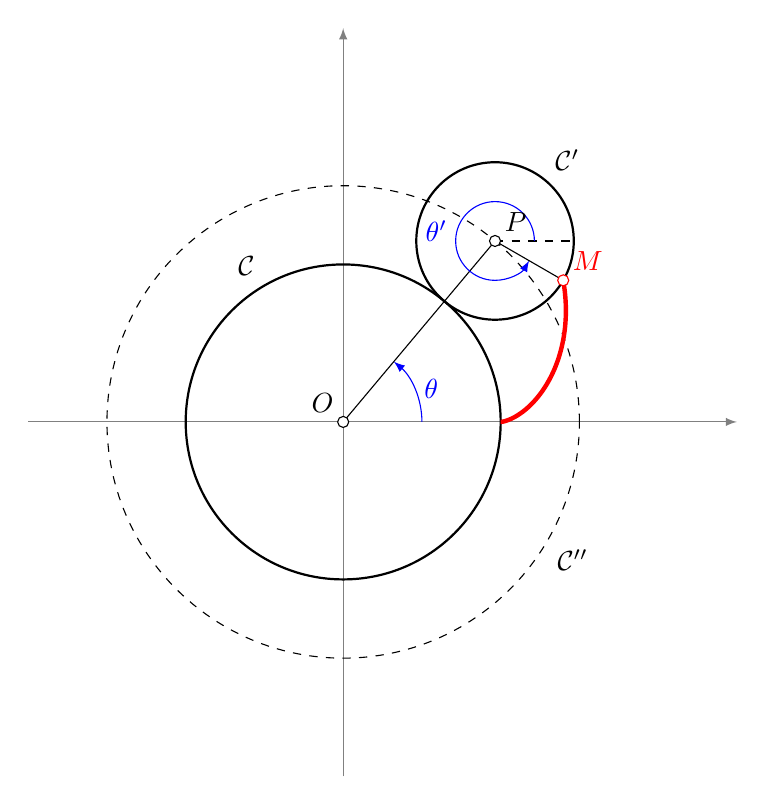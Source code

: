 ﻿% https://tex.stackexchange.com/questions/584931/
% Answer by 'gernot'
\begin{tikzpicture}[scale=1.0]

\newcommand*{\angA}{50}
\newcommand*{\rA}{2.0}
\newcommand*{\rB}{1.0}

% define the equations for P(x,y)
\pgfmathsetmacro{\epicycloidX}%
{((\rA+\rB)*cos(\angA))-(\rB*cos((\rA+\rB)/(\rB)*\angA))}
\pgfmathsetmacro{\epicycloidY}%
{((\rA+\rB)*sin(\angA))-(\rB*sin((\rA+\rB)/(\rB)*\angA))}

\coordinate (O) at (0,0);
\coordinate (P) at (\epicycloidX,\epicycloidY);
\coordinate (F) at ({(\rA+\rB)*cos(\angA)},{(\rA+\rB)*sin(\angA)});

\draw[gray,->,>=latex] (-4, 0) -- (5,0);           % x-axis
\draw[gray,->,>=latex] ( 0,-4.5) -- (0,5);           % y-axis

\draw[thick] (0, 0) circle (\rA);       % circle A at origin
\draw[thick] (F) circle (\rB);           % circle B
\draw[dashed] (O) circle (\rA+\rB);           
\draw (O) -- (F);                 % show the angle phi

\draw (P) -- (F);                 % 
\draw[dashed] (F) -- ++(\rB,0);                 % 

% code that does not do as expected. it compiles fine.
\draw[red,ultra thick,domain=0*pi:0.28*pi,smooth]
plot[smooth]
(
{((\rA+\rB)*cos(\x r))-(\rB*cos(\x*((\rA+\rB)/\rB) r))},
{((\rA+\rB)*sin(\x r))-(\rB*sin(\x*((\rA+\rB)/\rB) r))}
);

% code that does not do as expected. it compiles fine.
% \draw[red,thin,domain=0*pi:2*pi,smooth, samples=100]
% plot[smooth]
% (
% {((\rA+\rB)*cos(\x r))-(\rB*cos(\x*((\rA+\rB)/\rB) r))},
% {((\rA+\rB)*sin(\x r))-(\rB*sin(\x*((\rA+\rB)/\rB) r))}
% );


% draw the point P and label the node. this plots correctly.
%\draw[very thick] (O) -- (180:\rA) node[midway, above] {$R$};
%\draw[very thick] (F) -- ++(180+\angA:\rB) node[midway, above] {$r$};

    \draw[->, >=latex, blue] (0:0.5*\rA) arc(0:\angA:0.5*\rA) node[midway,right] {$\theta$};

  \pgfmathsetmacro{\angB}{180+(\rA+\rB)/\rB*\angA}
   \draw[->, >=latex, blue] ($(F)+(0:0.5*\rB)$) arc (0:\angB:0.5*\rB) node[midway,left] {$\theta'$};

\draw[red,fill=white,] (P)  circle (2pt) node[above right]{$M$};
\draw[black,fill=white,] (O)  circle (2pt) node[above left]{$O$};
\draw[black,fill=white,] (F)  circle (2pt) node[above right]{$P$};
\node[above left] at (120:\rA) {$\mathcal{C}$};
\node[above right] at (\angA:\rA+2*\rB) {$\mathcal{C}'$};
\node[below right] at (-30:\rA+\rB) {$\mathcal{C}''$};


\end{tikzpicture}